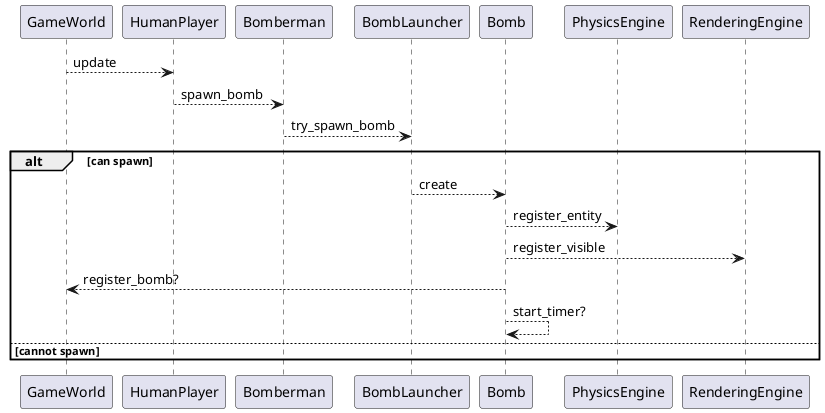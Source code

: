 @startuml

GameWorld --> HumanPlayer : update
HumanPlayer --> Bomberman : spawn_bomb
Bomberman --> BombLauncher : try_spawn_bomb
alt can spawn
BombLauncher --> Bomb : create
Bomb --> PhysicsEngine : register_entity
Bomb --> RenderingEngine : register_visible
Bomb --> GameWorld : register_bomb?
Bomb --> Bomb : start_timer?
else cannot spawn
end



@enduml
